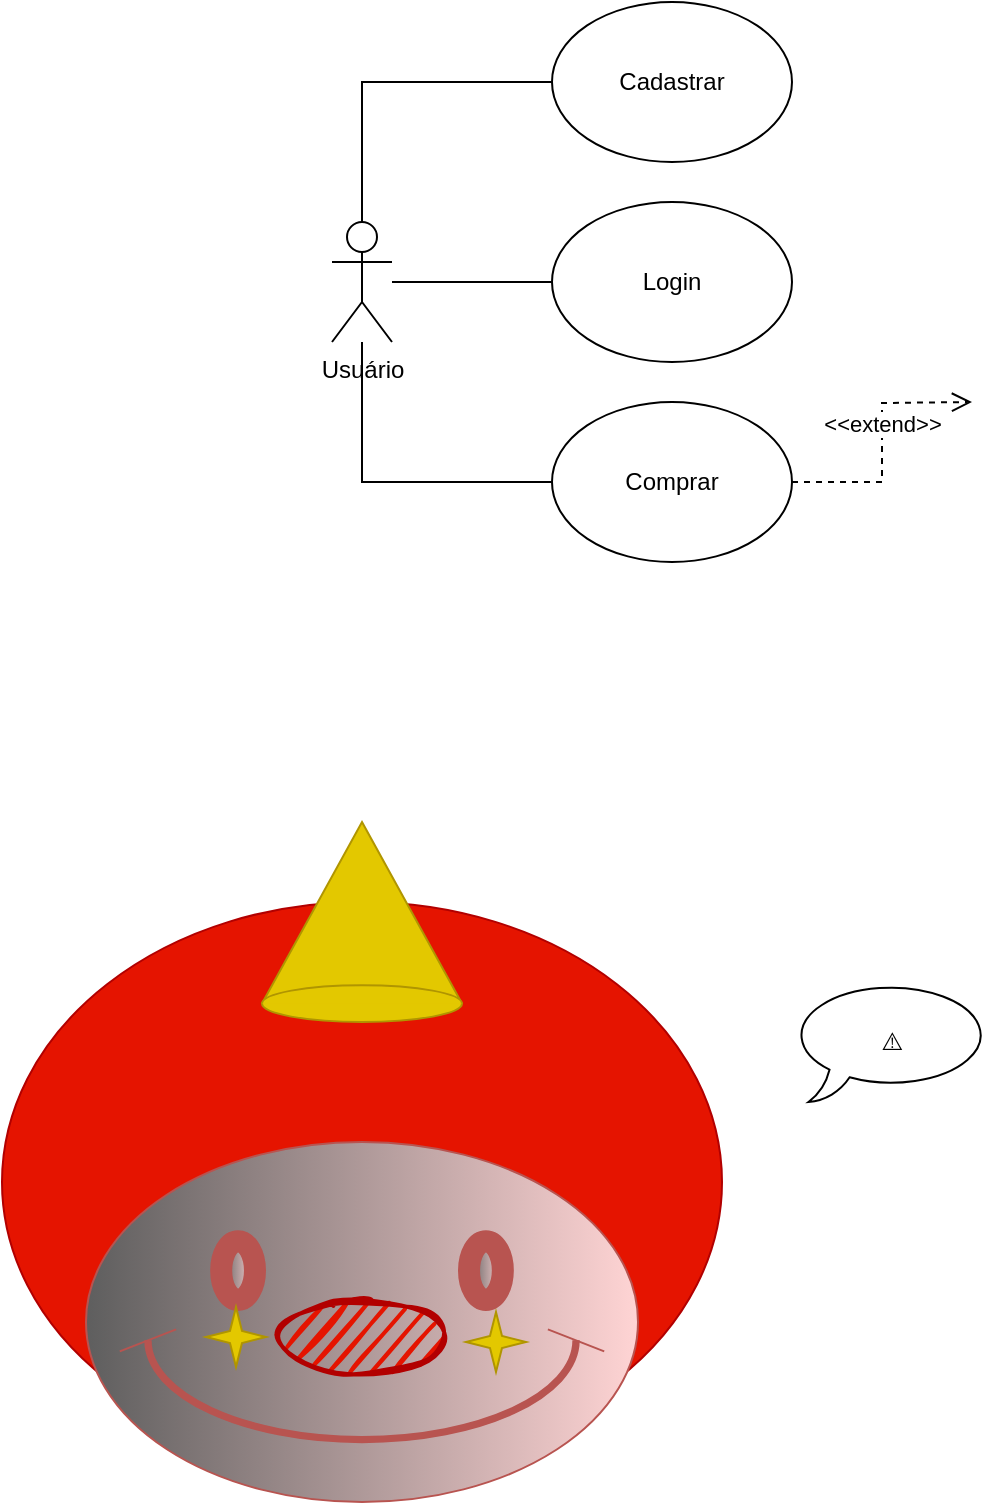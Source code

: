 <mxfile version="22.0.0" type="github">
  <diagram name="Página-1" id="RPZOQUQM5XEzw4fv5LxQ">
    <mxGraphModel dx="1434" dy="790" grid="1" gridSize="10" guides="1" tooltips="1" connect="1" arrows="1" fold="1" page="1" pageScale="1" pageWidth="827" pageHeight="1169" math="0" shadow="0">
      <root>
        <mxCell id="0" />
        <mxCell id="1" parent="0" />
        <mxCell id="zzq_3DJ53KZpwHOeSWbT-1" value="Usuário" style="shape=umlActor;verticalLabelPosition=bottom;verticalAlign=top;html=1;outlineConnect=0;" vertex="1" parent="1">
          <mxGeometry x="290" y="420" width="30" height="60" as="geometry" />
        </mxCell>
        <mxCell id="zzq_3DJ53KZpwHOeSWbT-8" style="rounded=0;orthogonalLoop=1;jettySize=auto;html=1;edgeStyle=orthogonalEdgeStyle;elbow=vertical;endArrow=none;endFill=0;" edge="1" parent="1" source="zzq_3DJ53KZpwHOeSWbT-2" target="zzq_3DJ53KZpwHOeSWbT-1">
          <mxGeometry relative="1" as="geometry" />
        </mxCell>
        <mxCell id="zzq_3DJ53KZpwHOeSWbT-2" value="Cadastrar" style="ellipse;whiteSpace=wrap;html=1;" vertex="1" parent="1">
          <mxGeometry x="400" y="310" width="120" height="80" as="geometry" />
        </mxCell>
        <mxCell id="zzq_3DJ53KZpwHOeSWbT-53" style="edgeStyle=orthogonalEdgeStyle;rounded=0;orthogonalLoop=1;jettySize=auto;html=1;endArrow=none;endFill=0;" edge="1" parent="1" source="zzq_3DJ53KZpwHOeSWbT-4" target="zzq_3DJ53KZpwHOeSWbT-1">
          <mxGeometry relative="1" as="geometry" />
        </mxCell>
        <mxCell id="zzq_3DJ53KZpwHOeSWbT-4" value="Login" style="ellipse;whiteSpace=wrap;html=1;" vertex="1" parent="1">
          <mxGeometry x="400" y="410" width="120" height="80" as="geometry" />
        </mxCell>
        <mxCell id="zzq_3DJ53KZpwHOeSWbT-55" style="edgeStyle=orthogonalEdgeStyle;rounded=0;orthogonalLoop=1;jettySize=auto;html=1;endArrow=none;endFill=0;" edge="1" parent="1" source="zzq_3DJ53KZpwHOeSWbT-5" target="zzq_3DJ53KZpwHOeSWbT-1">
          <mxGeometry relative="1" as="geometry" />
        </mxCell>
        <mxCell id="zzq_3DJ53KZpwHOeSWbT-5" value="Comprar" style="ellipse;whiteSpace=wrap;html=1;" vertex="1" parent="1">
          <mxGeometry x="400" y="510" width="120" height="80" as="geometry" />
        </mxCell>
        <mxCell id="zzq_3DJ53KZpwHOeSWbT-62" value="&amp;lt;&amp;lt;extend&amp;gt;&amp;gt;" style="html=1;verticalAlign=bottom;endArrow=open;dashed=1;endSize=8;rounded=0;exitX=1;exitY=0.5;exitDx=0;exitDy=0;edgeStyle=orthogonalEdgeStyle;" edge="1" parent="1" source="zzq_3DJ53KZpwHOeSWbT-5">
          <mxGeometry relative="1" as="geometry">
            <mxPoint x="490" y="530" as="sourcePoint" />
            <mxPoint x="610" y="510" as="targetPoint" />
          </mxGeometry>
        </mxCell>
        <mxCell id="zzq_3DJ53KZpwHOeSWbT-72" value="⚠️" style="whiteSpace=wrap;html=1;shape=mxgraph.basic.oval_callout" vertex="1" parent="1">
          <mxGeometry x="520" y="800" width="100" height="60" as="geometry" />
        </mxCell>
        <mxCell id="zzq_3DJ53KZpwHOeSWbT-73" value="" style="group" vertex="1" connectable="0" parent="1">
          <mxGeometry x="125" y="720" width="360" height="340" as="geometry" />
        </mxCell>
        <mxCell id="zzq_3DJ53KZpwHOeSWbT-65" value="" style="ellipse;whiteSpace=wrap;html=1;fillColor=#e51400;fontColor=#ffffff;strokeColor=#B20000;" vertex="1" parent="zzq_3DJ53KZpwHOeSWbT-73">
          <mxGeometry y="40" width="360" height="280" as="geometry" />
        </mxCell>
        <mxCell id="zzq_3DJ53KZpwHOeSWbT-56" value="" style="verticalLabelPosition=bottom;verticalAlign=top;html=1;shape=mxgraph.basic.smiley;fillColor=#FFD4D4;strokeColor=#b85450;fillStyle=auto;gradientColor=#5E5E5E;gradientDirection=west;" vertex="1" parent="zzq_3DJ53KZpwHOeSWbT-73">
          <mxGeometry x="42" y="160" width="276" height="180" as="geometry" />
        </mxCell>
        <mxCell id="zzq_3DJ53KZpwHOeSWbT-50" value="" style="ellipse;whiteSpace=wrap;html=1;strokeWidth=2;fillWeight=2;hachureGap=8;fillColor=#e51400;fillStyle=dots;sketch=1;fontColor=#ffffff;strokeColor=#B20000;" vertex="1" parent="zzq_3DJ53KZpwHOeSWbT-73">
          <mxGeometry x="136" y="240" width="88" height="35" as="geometry" />
        </mxCell>
        <mxCell id="zzq_3DJ53KZpwHOeSWbT-67" value="" style="verticalLabelPosition=bottom;verticalAlign=top;html=1;shape=mxgraph.basic.4_point_star_2;dx=0.8;fillColor=#e3c800;fontColor=#000000;strokeColor=#B09500;" vertex="1" parent="zzq_3DJ53KZpwHOeSWbT-73">
          <mxGeometry x="102" y="242.5" width="30" height="30" as="geometry" />
        </mxCell>
        <mxCell id="zzq_3DJ53KZpwHOeSWbT-69" value="" style="verticalLabelPosition=bottom;verticalAlign=top;html=1;shape=mxgraph.basic.4_point_star_2;dx=0.8;fillColor=#e3c800;fontColor=#000000;strokeColor=#B09500;" vertex="1" parent="zzq_3DJ53KZpwHOeSWbT-73">
          <mxGeometry x="232" y="245" width="30" height="30" as="geometry" />
        </mxCell>
        <mxCell id="zzq_3DJ53KZpwHOeSWbT-70" value="" style="verticalLabelPosition=bottom;verticalAlign=top;html=1;shape=mxgraph.basic.cone;fillColor=#e3c800;fontColor=#000000;strokeColor=#B09500;" vertex="1" parent="zzq_3DJ53KZpwHOeSWbT-73">
          <mxGeometry x="130" width="100" height="100" as="geometry" />
        </mxCell>
      </root>
    </mxGraphModel>
  </diagram>
</mxfile>
